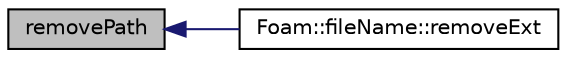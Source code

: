 digraph "removePath"
{
  bgcolor="transparent";
  edge [fontname="Helvetica",fontsize="10",labelfontname="Helvetica",labelfontsize="10"];
  node [fontname="Helvetica",fontsize="10",shape=record];
  rankdir="LR";
  Node1 [label="removePath",height=0.2,width=0.4,color="black", fillcolor="grey75", style="filled" fontcolor="black"];
  Node1 -> Node2 [dir="back",color="midnightblue",fontsize="10",style="solid",fontname="Helvetica"];
  Node2 [label="Foam::fileName::removeExt",height=0.2,width=0.4,color="black",URL="$classFoam_1_1fileName.html#aa78626d8a49c17c538baa3ede752db1e",tooltip="Remove extension, returning true if string changed. "];
}
